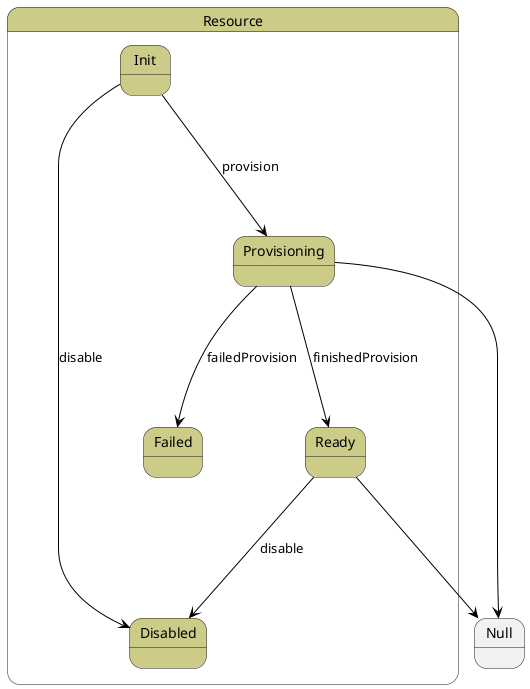 @startuml



state Resource #cccc88 {

    state Init #cccc88 {
    }

    state Provisioning #cccc88 {
    }

    state Failed #cccc88 {
    }

    state Ready #cccc88 {
    }

    state Disabled #cccc88 {
    }




Init -[#black]--> Provisioning : provision

Init -[#black]--> Disabled : disable

Provisioning -[#black]--> Ready : finishedProvision

Provisioning -[#black]--> Failed : failedProvision

Ready -[#black]--> Disabled : disable

}

 
 Provisioning -[#black]--> Null
 
 
 Ready -[#black]--> Null
 

@enduml
